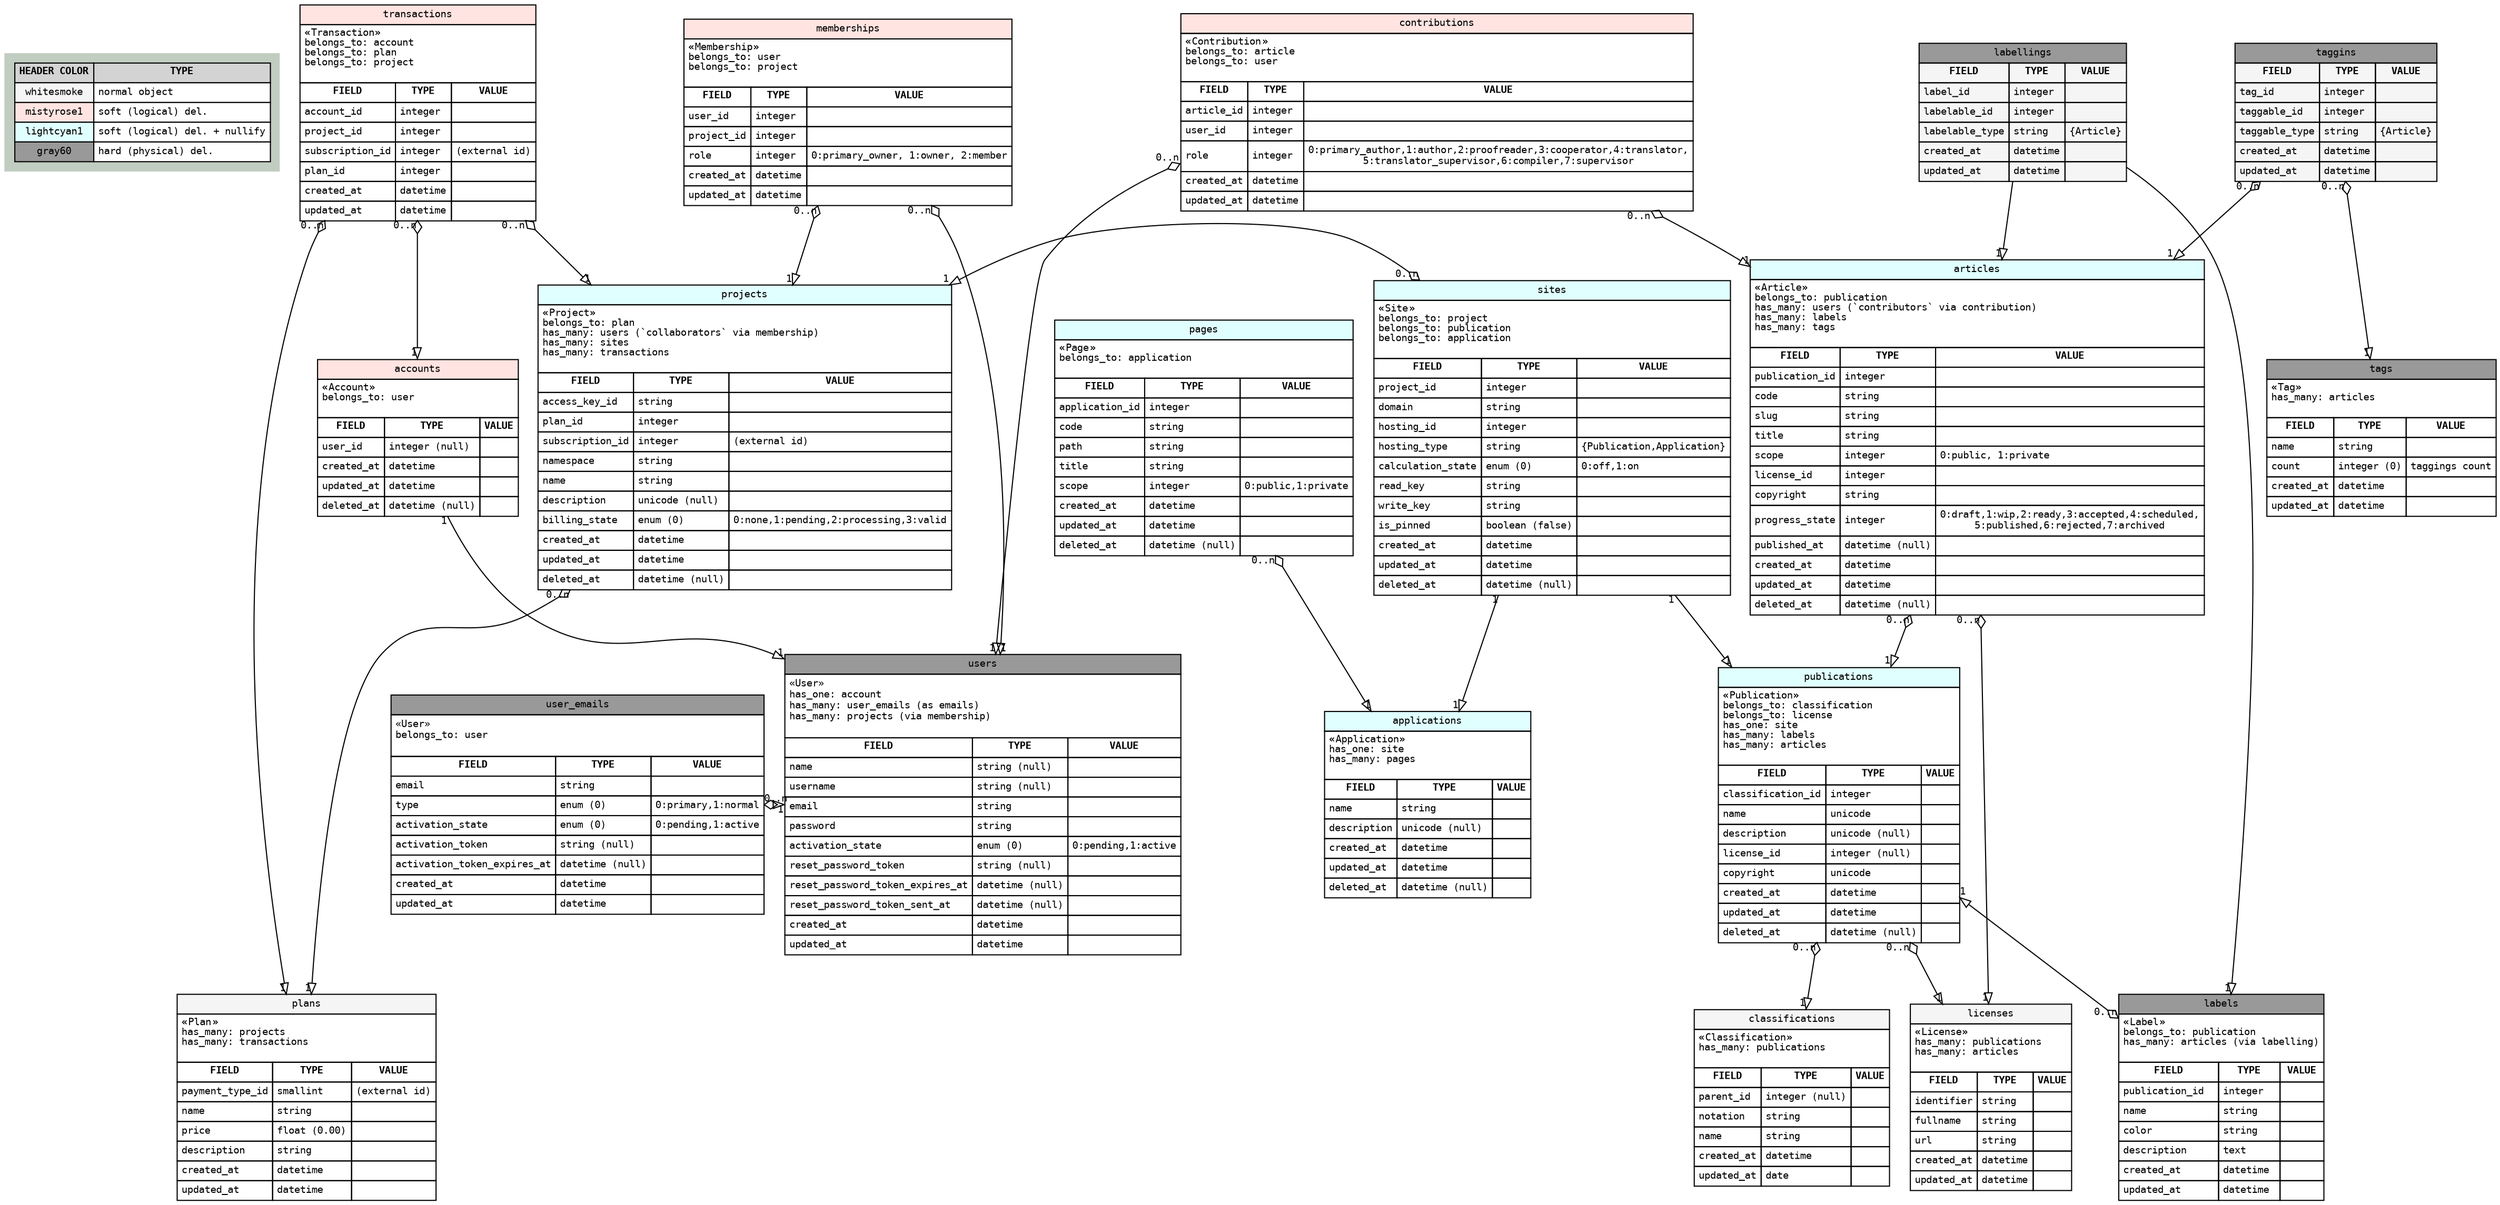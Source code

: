 digraph DB {
  /**
   * Links
   *
   * - [Color Names | Graphviz](http://graphviz.org/content/color-names)
   *
   * How to make
   *
   * ```zsh
   * % dot -T png er.dot > er.png; feh er.png
   * ```
   */

  // Style
  graph [fontname = "DejaVuSansMono"; fontsize = 9];
  node  [fontname = "DejaVuSansMono"; fontsize = 9];
  edge  [fontname = "DejaVuSansMono"; fontsize = 9];

  // Node
  node [ // object
    shape   = record
    rankdir = LR
  ]

  _Legend [
    label = <<table border="0" cellspacing="0" cellpadding="3">
      <tr>
        <td border="1" align="center" bgcolor="lightgray"><b>HEADER COLOR</b></td>
        <td border="1" align="center" bgcolor="lightgray"><b>TYPE</b></td>
      </tr>
      <tr>
        <td border="1" align="center" bgcolor="whitesmoke">whitesmoke</td>
        <td border="1" align="left" bgcolor="white">normal object</td>
      </tr>
      <tr>
        <td border="1" align="center" bgcolor="mistyrose1">mistyrose1</td>
        <td border="1" align="left" bgcolor="white">soft (logical) del.</td>
      </tr>
      <tr>
        <td border="1" align="center" bgcolor="lightcyan1">lightcyan1</td>
        <td border="1" align="left" bgcolor="white">soft (logical) del. + nullify</td>
      </tr>
      <tr>
        <td border="1" align="center" bgcolor="gray60">gray60</td>
        <td border="1" align="left" bgcolor="white">hard (physical) del.</td>
      </tr>
    </table>>
    shape     = "none"
    style     = "filled"
    margin    = "0.13,0.13"
    fontcolor = "black"
    fillcolor = "honeydew3"
  ]

  User [
    // signed up user
    label = <<table border="0" cellspacing="0" cellpadding="3">
      <tr><td border="1" colspan="3" align="center" bgcolor="gray60">users</td></tr>
      <tr>
        <td border="1" colspan="3" align="left">
«User»<br align="left"/>
has_one: account<br align="left"/>
has_many: user_emails (as emails)<br align="left"/>
has_many: projects (via membership)<br align="left"/>
        </td>
      </tr>
      <tr>
        <td border="1" align="center"><b>FIELD</b></td>
        <td border="1" align="center"><b>TYPE</b></td>
        <td border="1" align="center"><b>VALUE</b></td>
      </tr>
      <tr>
        <td border="1" align="left">name</td>
        <td border="1" align="left">string (null)</td>
        <td border="1" align="left"></td>
      </tr>
      <tr>
        <td border="1" align="left">username</td>
        <td border="1" align="left">string (null)</td>
        <td border="1" align="left"></td>
      </tr>
      <tr>
        <td border="1" align="left">email</td>
        <td border="1" align="left">string</td>
        <td border="1" align="left"></td>
      </tr>
      <tr>
        <td border="1" align="left">password</td>
        <td border="1" align="left">string</td>
        <td border="1" align="left"></td>
      </tr>
      <tr>
        <td border="1" align="left">activation_state</td>
        <td border="1" align="left">enum (0)</td>
        <td border="1" align="left">0:pending,1:active</td>
      </tr>
      <tr>
        <td border="1" align="left">reset_password_token</td>
        <td border="1" align="left">string (null)</td>
        <td border="1" align="left"></td>
      </tr>
      <tr>
        <td border="1" align="left">reset_password_token_expires_at</td>
        <td border="1" align="left">datetime (null)</td>
        <td border="1" align="left"></td>
      </tr>
      <tr>
        <td border="1" align="left">reset_password_token_sent_at</td>
        <td border="1" align="left">datetime (null)</td>
        <td border="1" align="left"></td>
      </tr>
      <tr>
        <td border="1" align="left">created_at</td>
        <td border="1" align="left">datetime</td>
        <td border="1" align="left"></td>
      </tr>
      <tr>
        <td border="1" align="left">updated_at</td>
        <td border="1" align="left">datetime</td>
        <td border="1" align="left"></td>
      </tr>
    </table>>
    shape     = "none"
    style     = ""
    margin    = "0"
    fontcolor = "black"
    fillcolor = ""
  ]

  UserEmail [
    // user's emails
    label = <<table border="0" cellspacing="0" cellpadding="3">
      <tr><td border="1" colspan="3" align="center" bgcolor="gray60">user_emails</td></tr>
      <tr>
        <td border="1" colspan="3" align="left">
«User»<br align="left"/>
belongs_to: user<br align="left"/>
        </td>
      </tr>
      <tr>
        <td border="1" align="center"><b>FIELD</b></td>
        <td border="1" align="center"><b>TYPE</b></td>
        <td border="1" align="center"><b>VALUE</b></td>
      </tr>
      <tr>
        <td border="1" align="left">email</td>
        <td border="1" align="left">string</td>
        <td border="1" align="left"></td>
      </tr>
      <tr>
        <td border="1" align="left">type</td>
        <td border="1" align="left">enum (0)</td>
        <td border="1" align="left">0:primary,1:normal</td>
      </tr>
      <tr>
        <td border="1" align="left">activation_state</td>
        <td border="1" align="left">enum (0)</td>
        <td border="1" align="left">0:pending,1:active</td>
      </tr>
      <tr>
        <td border="1" align="left">activation_token</td>
        <td border="1" align="left">string (null)</td>
        <td border="1" align="left"></td>
      </tr>
      <tr>
        <td border="1" align="left">activation_token_expires_at</td>
        <td border="1" align="left">datetime (null)</td>
        <td border="1" align="left"></td>
      </tr>
      <tr>
        <td border="1" align="left">created_at</td>
        <td border="1" align="left">datetime</td>
        <td border="1" align="left"></td>
      </tr>
      <tr>
        <td border="1" align="left">updated_at</td>
        <td border="1" align="left">datetime</td>
        <td border="1" align="left"></td>
      </tr>
    </table>>
    shape     = "none"
    style     = ""
    margin    = "0"
    fontcolor = "black"
    fillcolor = ""
  ]

  Account [
    // user account
    label = <<table border="0" cellspacing="0" cellpadding="3">
      <tr><td border="1" colspan="3" align="center" bgcolor="mistyrose1">accounts</td></tr>
      <tr>
        <td border="1" colspan="3" align="left">
<b>«</b>Account<b>»</b><br align="left"/>
belongs_to: user<br align="left"/>
        </td>
      </tr>
      <tr>
        <td border="1" align="center"><b>FIELD</b></td>
        <td border="1" align="center"><b>TYPE</b></td>
        <td border="1" align="center"><b>VALUE</b></td>
      </tr>
      <tr>
        <td border="1" align="left">user_id</td>
        <td border="1" align="left">integer (null)</td>
        <td border="1" align="left"></td>
      </tr>
      <tr>
        <td border="1" align="left">created_at</td>
        <td border="1" align="left">datetime</td>
        <td border="1" align="left"></td>
      </tr>
      <tr>
        <td border="1" align="left">updated_at</td>
        <td border="1" align="left">datetime</td>
        <td border="1" align="left"></td>
      </tr>
      <tr>
        <td border="1" align="left">deleted_at</td>
        <td border="1" align="left">datetime (null)</td>
        <td border="1" align="left"></td>
      </tr>
    </table>>
    shape     = "none"
    style     = ""
    margin    = "0"
    fontcolor = "black"
    fillcolor = ""
  ]

  Contribution [
    // relation for user and article
    label = <<table border="0" cellspacing="0" cellpadding="3">
      <tr><td border="1" colspan="3" align="center" bgcolor="mistyrose1">contributions</td></tr>
      <tr>
        <td border="1" colspan="3" align="left">
<b>«</b>Contribution<b>»</b><br align="left"/>
belongs_to: article<br align="left"/>
belongs_to: user<br align="left"/>
        </td>
      </tr>
      <tr>
        <td border="1" align="center"><b>FIELD</b></td>
        <td border="1" align="center"><b>TYPE</b></td>
        <td border="1" align="center"><b>VALUE</b></td>
      </tr>
      <tr>
        <td border="1" align="left">article_id</td>
        <td border="1" align="left">integer</td>
        <td border="1" align="left"></td>
      </tr>
      <tr>
        <td border="1" align="left">user_id</td>
        <td border="1" align="left">integer</td>
        <td border="1" align="left"></td>
      </tr>
      <tr>
        <td border="1" align="left">role</td>
        <td border="1" align="left">integer</td>
        <td border="1" align="left">
0:primary_author,1:author,2:proofreader,3:cooperator,4:translator,<br/>
5:translator_supervisor,6:compiler,7:supervisor</td>
      </tr>
      <tr>
        <td border="1" align="left">created_at</td>
        <td border="1" align="left">datetime</td>
        <td border="1" align="left"></td>
      </tr>
      <tr>
        <td border="1" align="left">updated_at</td>
        <td border="1" align="left">datetime</td>
        <td border="1" align="left"></td>
      </tr>
    </table>>
    shape     = "none"
    style     = ""
    margin    = "0"
    fontcolor = "black"
    fillcolor = ""
  ]

  Membership [
    // relation for user and project
    label = <<table border="0" cellspacing="0" cellpadding="3">
      <tr><td border="1" colspan="3" align="center" bgcolor="mistyrose1">memberships</td></tr>
      <tr>
        <td border="1" colspan="3" align="left">
<b>«</b>Membership<b>»</b><br align="left"/>
belongs_to: user<br align="left"/>
belongs_to: project<br align="left"/>
        </td>
      </tr>
      <tr>
        <td border="1" align="center"><b>FIELD</b></td>
        <td border="1" align="center"><b>TYPE</b></td>
        <td border="1" align="center"><b>VALUE</b></td>
      </tr>
      <tr>
        <td border="1" align="left">user_id</td>
        <td border="1" align="left">integer</td>
        <td border="1" align="left"></td>
      </tr>
      <tr>
        <td border="1" align="left">project_id</td>
        <td border="1" align="left">integer</td>
        <td border="1" align="left"></td>
      </tr>
      <tr>
        <td border="1" align="left">role</td>
        <td border="1" align="left">integer</td>
        <td border="1" align="left">0:primary_owner, 1:owner, 2:member</td>
      </tr>
      <tr>
        <td border="1" align="left">created_at</td>
        <td border="1" align="left">datetime</td>
        <td border="1" align="left"></td>
      </tr>
      <tr>
        <td border="1" align="left">updated_at</td>
        <td border="1" align="left">datetime</td>
        <td border="1" align="left"></td>
      </tr>
    </table>>
    shape     = "none"
    style     = ""
    margin    = "0"
    fontcolor = "black"
    fillcolor = ""
  ]

  Plan [
    // the plan for project
    label = <<table border="0" cellspacing="0" cellpadding="3">
      <tr><td border="1" colspan="3" align="center" bgcolor="whitesmoke">plans</td></tr>
      <tr>
        <td border="1" colspan="3" align="left">
<b>«</b>Plan<b>»</b><br align="left"/>
has_many: projects<br align="left"/>
has_many: transactions<br align="left"/>
        </td>
      </tr>
      <tr>
        <td border="1" align="center"><b>FIELD</b></td>
        <td border="1" align="center"><b>TYPE</b></td>
        <td border="1" align="center"><b>VALUE</b></td>
      </tr>
      <tr>
        <td border="1" align="left">payment_type_id</td>
        <td border="1" align="left">smallint</td>
        <td border="1" align="left">(external id)</td>
      </tr>
      <tr>
        <td border="1" align="left">name</td>
        <td border="1" align="left">string</td>
        <td border="1" align="left"></td>
      </tr>
      <tr>
        <td border="1" align="left">price</td>
        <td border="1" align="left">float (0.00)</td>
        <td border="1" align="left"></td>
      </tr>
      <tr>
        <td border="1" align="left">description</td>
        <td border="1" align="left">string</td>
        <td border="1" align="left"></td>
      </tr>
      <tr>
        <td border="1" align="left">created_at</td>
        <td border="1" align="left">datetime</td>
        <td border="1" align="left"></td>
      </tr>
      <tr>
        <td border="1" align="left">updated_at</td>
        <td border="1" align="left">datetime</td>
        <td border="1" align="left"></td>
      </tr>
    </table>>
    shape     = "none"
    style     = ""
    margin    = "0"
    fontcolor = "black"
    fillcolor = ""
  ]

  Project [
    // the project
    label = <<table border="0" cellspacing="0" cellpadding="3">
      <tr><td border="1" colspan="3" align="center" bgcolor="lightcyan1">projects</td></tr>
      <tr>
        <td border="1" colspan="3" align="left">
<b>«</b>Project<b>»</b><br align="left"/>
belongs_to: plan<br align="left"/>
has_many: users (`collaborators` via membership)<br align="left"/>
has_many: sites<br align="left"/>
has_many: transactions<br align="left"/>
        </td>
      </tr>
      <tr>
        <td border="1" align="center"><b>FIELD</b></td>
        <td border="1" align="center"><b>TYPE</b></td>
        <td border="1" align="center"><b>VALUE</b></td>
      </tr>
      <tr>
        <td border="1" align="left">access_key_id</td>
        <td border="1" align="left">string</td>
        <td border="1" align="left"></td>
      </tr>
      <tr>
        <td border="1" align="left">plan_id</td>
        <td border="1" align="left">integer</td>
        <td border="1" align="left"></td>
      </tr>
      <tr>
        <td border="1" align="left">subscription_id</td>
        <td border="1" align="left">integer</td>
        <td border="1" align="left">(external id)</td>
      </tr>
      <tr>
        <td border="1" align="left">namespace</td>
        <td border="1" align="left">string</td>
        <td border="1" align="left"></td>
      </tr>
      <tr>
        <td border="1" align="left">name</td>
        <td border="1" align="left">string</td>
        <td border="1" align="left"></td>
      </tr>
      <tr>
        <td border="1" align="left">description</td>
        <td border="1" align="left">unicode (null)</td>
        <td border="1" align="left"></td>
      </tr>
      <tr>
        <td border="1" align="left">billing_state</td>
        <td border="1" align="left">enum (0)</td>
        <td border="1" align="left">0:none,1:pending,2:processing,3:valid</td>
      </tr>
      <tr>
        <td border="1" align="left">created_at</td>
        <td border="1" align="left">datetime</td>
        <td border="1" align="left"></td>
      </tr>
      <tr>
        <td border="1" align="left">updated_at</td>
        <td border="1" align="left">datetime</td>
        <td border="1" align="left"></td>
      </tr>
      <tr>
        <td border="1" align="left">deleted_at</td>
        <td border="1" align="left">datetime (null)</td>
        <td border="1" align="left"></td>
      </tr>
    </table>>
    shape     = "none"
    style     = ""
    margin    = "0"
    fontcolor = "black"
    fillcolor = ""
  ]

  Site [
    // external publication
    label = <<table border="0" cellspacing="0" cellpadding="3">
      <tr><td border="1" colspan="3" align="center" bgcolor="lightcyan1">sites</td></tr>
      <tr>
        <td border="1" colspan="3" align="left">
<b>«</b>Site<b>»</b><br align="left"/>
belongs_to: project<br align="left"/>
belongs_to: publication<br align="left"/>
belongs_to: application<br align="left"/>
        </td>
      </tr>
      <tr>
        <td border="1" align="center"><b>FIELD</b></td>
        <td border="1" align="center"><b>TYPE</b></td>
        <td border="1" align="center"><b>VALUE</b></td>
      </tr>
      <tr>
        <td border="1" align="left">project_id</td>
        <td border="1" align="left">integer</td>
        <td border="1" align="left"></td>
      </tr>
      <tr>
        <td border="1" align="left">domain</td>
        <td border="1" align="left">string</td>
        <td border="1" align="left"></td>
      </tr>
      <tr>
        <td border="1" align="left">hosting_id</td>
        <td border="1" align="left">integer</td>
        <td border="1" align="left"></td>
      </tr>
      <tr>
        <td border="1" align="left">hosting_type</td>
        <td border="1" align="left">string</td>
        <td border="1" align="left">{Publication,Application}</td>
      </tr>
      <tr>
        <td border="1" align="left">calculation_state</td>
        <td border="1" align="left">enum (0)</td>
        <td border="1" align="left">0:off,1:on</td>
      </tr>
      <tr>
        <td border="1" align="left">read_key</td>
        <td border="1" align="left">string</td>
        <td border="1" align="left"></td>
      </tr>
      <tr>
        <td border="1" align="left">write_key</td>
        <td border="1" align="left">string</td>
        <td border="1" align="left"></td>
      </tr>
      <tr>
        <td border="1" align="left">is_pinned</td>
        <td border="1" align="left">boolean (false)</td>
        <td border="1" align="left"></td>
      </tr>
      <tr>
        <td border="1" align="left">created_at</td>
        <td border="1" align="left">datetime</td>
        <td border="1" align="left"></td>
      </tr>
      <tr>
        <td border="1" align="left">updated_at</td>
        <td border="1" align="left">datetime</td>
        <td border="1" align="left"></td>
      </tr>
      <tr>
        <td border="1" align="left">deleted_at</td>
        <td border="1" align="left">datetime (null)</td>
        <td border="1" align="left"></td>
      </tr>
    </table>>
    shape     = "none"
    style     = ""
    margin    = "0"
    fontcolor = "black"
    fillcolor = ""
  ]

  Application [
    // the webpage belongs to (external) publication
    label = <<table border="0" cellspacing="0" cellpadding="3">
      <tr><td border="1" colspan="3" align="center" bgcolor="lightcyan1">applications</td></tr>
      <tr>
        <td border="1" colspan="3" align="left">
<b>«</b>Application<b>»</b><br align="left"/>
has_one: site<br align="left"/>
has_many: pages<br align="left"/>
        </td>
      </tr>
      <tr>
        <td border="1" align="center"><b>FIELD</b></td>
        <td border="1" align="center"><b>TYPE</b></td>
        <td border="1" align="center"><b>VALUE</b></td>
      </tr>
      <tr>
        <td border="1" align="left">name</td>
        <td border="1" align="left">string</td>
        <td border="1" align="left"></td>
      </tr>
      <tr>
        <td border="1" align="left">description</td>
        <td border="1" align="left">unicode (null)</td>
        <td border="1" align="left"></td>
      </tr>
      <tr>
        <td border="1" align="left">created_at</td>
        <td border="1" align="left">datetime</td>
        <td border="1" align="left"></td>
      </tr>
      <tr>
        <td border="1" align="left">updated_at</td>
        <td border="1" align="left">datetime</td>
        <td border="1" align="left"></td>
      </tr>
      <tr>
        <td border="1" align="left">deleted_at</td>
        <td border="1" align="left">datetime (null)</td>
        <td border="1" align="left"></td>
      </tr>
    </table>>
    shape     = "none"
    style     = ""
    margin    = "0"
    fontcolor = "black"
    fillcolor = ""
  ]

  Page [
    // the webpage belongs to application
    label = <<table border="0" cellspacing="0" cellpadding="3">
      <tr><td border="1" colspan="3" align="center" bgcolor="lightcyan1">pages</td></tr>
      <tr>
        <td border="1" colspan="3" align="left">
<b>«</b>Page<b>»</b><br align="left"/>
belongs_to: application<br align="left"/>
        </td>
      </tr>
      <tr>
        <td border="1" align="center"><b>FIELD</b></td>
        <td border="1" align="center"><b>TYPE</b></td>
        <td border="1" align="center"><b>VALUE</b></td>
      </tr>
      <tr>
        <td border="1" align="left">application_id</td>
        <td border="1" align="left">integer</td>
        <td border="1" align="left"></td>
      </tr>
      <tr>
        <td border="1" align="left">code</td>
        <td border="1" align="left">string</td>
        <td border="1" align="left"></td>
      </tr>
      <tr>
        <td border="1" align="left">path</td>
        <td border="1" align="left">string</td>
        <td border="1" align="left"></td>
      </tr>
      <tr>
        <td border="1" align="left">title</td>
        <td border="1" align="left">string</td>
        <td border="1" align="left"></td>
      </tr>
      <tr>
        <td border="1" align="left">scope</td>
        <td border="1" align="left">integer</td>
        <td border="1" align="left">0:public,1:private</td>
      </tr>
      <tr>
        <td border="1" align="left">created_at</td>
        <td border="1" align="left">datetime</td>
        <td border="1" align="left"></td>
      </tr>
      <tr>
        <td border="1" align="left">updated_at</td>
        <td border="1" align="left">datetime</td>
        <td border="1" align="left"></td>
      </tr>
      <tr>
        <td border="1" align="left">deleted_at</td>
        <td border="1" align="left">datetime (null)</td>
        <td border="1" align="left"></td>
      </tr>
    </table>>
    shape     = "none"
    style     = ""
    margin    = "0"
    fontcolor = "black"
    fillcolor = ""
  ]

  Publication [
    // the publication which has articles
    label = <<table border="0" cellspacing="0" cellpadding="3">
      <tr><td border="1" colspan="3" align="center" bgcolor="lightcyan1">publications</td></tr>
      <tr>
        <td border="1" colspan="3" align="left">
<b>«</b>Publication<b>»</b><br align="left"/>
belongs_to: classification<br align="left"/>
belongs_to: license<br align="left"/>
has_one: site<br align="left"/>
has_many: labels<br align="left"/>
has_many: articles<br align="left"/>
        </td>
      </tr>
      <tr>
        <td border="1" align="center"><b>FIELD</b></td>
        <td border="1" align="center"><b>TYPE</b></td>
        <td border="1" align="center"><b>VALUE</b></td>
      </tr>
      <tr>
        <td border="1" align="left">classification_id</td>
        <td border="1" align="left">integer</td>
        <td border="1" align="left"></td>
      </tr>
      <tr>
        <td border="1" align="left">name</td>
        <td border="1" align="left">unicode</td>
        <td border="1" align="left"></td>
      </tr>
      <tr>
        <td border="1" align="left">description</td>
        <td border="1" align="left">unicode (null)</td>
        <td border="1" align="left"></td>
      </tr>
      <tr>
        <td border="1" align="left">license_id</td>
        <td border="1" align="left">integer (null)</td>
        <td border="1" align="left"></td>
      </tr>
      <tr>
        <td border="1" align="left">copyright</td>
        <td border="1" align="left">unicode</td>
        <td border="1" align="left"></td>
      </tr>
      <tr>
        <td border="1" align="left">created_at</td>
        <td border="1" align="left">datetime</td>
        <td border="1" align="left"></td>
      </tr>
      <tr>
        <td border="1" align="left">updated_at</td>
        <td border="1" align="left">datetime</td>
        <td border="1" align="left"></td>
      </tr>
      <tr>
        <td border="1" align="left">deleted_at</td>
        <td border="1" align="left">datetime (null)</td>
        <td border="1" align="left"></td>
      </tr>
    </table>>
    shape     = "none"
    style     = ""
    margin    = "0"
    fontcolor = "black"
    fillcolor = ""
  ]

  Article [
    // published articles
    label = <<table border="0" cellspacing="0" cellpadding="3">
      <tr><td border="1" colspan="3" align="center" bgcolor="lightcyan1">articles</td></tr>
      <tr>
        <td border="1" colspan="3" align="left">
<b>«</b>Article<b>»</b><br align="left"/>
belongs_to: publication<br align="left"/>
has_many: users (`contributors` via contribution)<br align="left"/>
has_many: labels<br align="left"/>
has_many: tags<br align="left"/>
        </td>
      </tr>
      <tr>
        <td border="1" align="center"><b>FIELD</b></td>
        <td border="1" align="center"><b>TYPE</b></td>
        <td border="1" align="center"><b>VALUE</b></td>
      </tr>
      <tr>
        <td border="1" align="left">publication_id</td>
        <td border="1" align="left">integer</td>
        <td border="1" align="left"></td>
      </tr>
      <tr>
        <td border="1" align="left">code</td>
        <td border="1" align="left">string</td>
        <td border="1" align="left"></td>
      </tr>
      <tr>
        <td border="1" align="left">slug</td>
        <td border="1" align="left">string</td>
        <td border="1" align="left"></td>
      </tr>
      <tr>
        <td border="1" align="left">title</td>
        <td border="1" align="left">string</td>
        <td border="1" align="left"></td>
      </tr>
      <tr>
        <td border="1" align="left">scope</td>
        <td border="1" align="left">integer</td>
        <td border="1" align="left">0:public, 1:private</td>
      </tr>
      <tr>
        <td border="1" align="left">license_id</td>
        <td border="1" align="left">integer</td>
        <td border="1" align="left"></td>
      </tr>
      <tr>
        <td border="1" align="left">copyright</td>
        <td border="1" align="left">string</td>
        <td border="1" align="left"></td>
      </tr>
      <tr>
        <td border="1" align="left">progress_state</td>
        <td border="1" align="left">integer</td>
        <td border="1" align="left">
0:draft,1:wip,2:ready,3:accepted,4:scheduled,<br/>
5:published,6:rejected,7:archived</td>
      </tr>
      <tr>
        <td border="1" align="left">published_at</td>
        <td border="1" align="left">datetime (null)</td>
        <td border="1" align="left"></td>
      </tr>
      <tr>
        <td border="1" align="left">created_at</td>
        <td border="1" align="left">datetime</td>
        <td border="1" align="left"></td>
      </tr>
      <tr>
        <td border="1" align="left">updated_at</td>
        <td border="1" align="left">datetime</td>
        <td border="1" align="left"></td>
      </tr>
      <tr>
        <td border="1" align="left">deleted_at</td>
        <td border="1" align="left">datetime (null)</td>
        <td border="1" align="left"></td>
      </tr>
    </table>>
    shape     = "none"
    style     = ""
    margin    = "0"
    fontcolor = "black"
    fillcolor = ""
  ]

  Classification [
    // the classification of bublication (UDC)
    label = <<table border="0" cellspacing="0" cellpadding="3">
      <tr><td border="1" colspan="3" align="center" bgcolor="whitesmoke">classifications</td></tr>
      <tr>
        <td border="1" colspan="3" align="left">
<b>«</b>Classification<b>»</b><br align="left"/>
has_many: publications<br align="left"/>
        </td>
      </tr>
      <tr>
        <td border="1" align="center"><b>FIELD</b></td>
        <td border="1" align="center"><b>TYPE</b></td>
        <td border="1" align="center"><b>VALUE</b></td>
      </tr>
      <tr>
        <td border="1" align="left">parent_id</td>
        <td border="1" align="left">integer (null)</td>
        <td border="1" align="left"></td>
      </tr>
      <tr>
        <td border="1" align="left">notation</td>
        <td border="1" align="left">string</td>
        <td border="1" align="left"></td>
      </tr>
      <tr>
        <td border="1" align="left">name</td>
        <td border="1" align="left">string</td>
        <td border="1" align="left"></td>
      </tr>
      <tr>
        <td border="1" align="left">created_at</td>
        <td border="1" align="left">datetime</td>
        <td border="1" align="left"></td>
      </tr>
      <tr>
        <td border="1" align="left">updated_at</td>
        <td border="1" align="left">date</td>
        <td border="1" align="left"></td>
      </tr>
    </table>>
    shape     = "none"
    style     = ""
    margin    = "0"
    fontcolor = "black"
    fillcolor = ""
  ]

  Label [
    // labels for articles by publication
    label = <<table border="0" cellspacing="0" cellpadding="3">
      <tr><td border="1" colspan="3" align="center" bgcolor="gray60">labels</td></tr>
      <tr>
        <td border="1" colspan="3" align="left">
<b>«</b>Label<b>»</b><br align="left"/>
belongs_to: publication<br align="left"/>
has_many: articles (via labelling)<br align="left"/>
        </td>
      </tr>
      <tr>
        <td border="1" align="center"><b>FIELD</b></td>
        <td border="1" align="center"><b>TYPE</b></td>
        <td border="1" align="center"><b>VALUE</b></td>
      </tr>
      <tr>
        <td border="1" align="left">publication_id</td>
        <td border="1" align="left">integer</td>
        <td border="1" align="left"></td>
      </tr>
      <tr>
        <td border="1" align="left">name</td>
        <td border="1" align="left">string</td>
        <td border="1" align="left"></td>
      </tr>
      <tr>
        <td border="1" align="left">color</td>
        <td border="1" align="left">string</td>
        <td border="1" align="left"></td>
      </tr>
      <tr>
        <td border="1" align="left">description</td>
        <td border="1" align="left">text</td>
        <td border="1" align="left"></td>
      </tr>
      <tr>
        <td border="1" align="left">created_at</td>
        <td border="1" align="left">datetime</td>
        <td border="1" align="left"></td>
      </tr>
      <tr>
        <td border="1" align="left">updated_at</td>
        <td border="1" align="left">datetime</td>
        <td border="1" align="left"></td>
      </tr>
    </table>>
    shape     = "none"
    style     = ""
    margin    = "0"
    fontcolor = "black"
    fillcolor = ""
  ]

  Tag [
    // global tags on application
    label = <<table border="0" cellspacing="0" cellpadding="3">
      <tr><td border="1" colspan="3" align="center" bgcolor="gray60">tags</td></tr>
      <tr>
        <td border="1" colspan="3" align="left">
<b>«</b>Tag<b>»</b><br align="left"/>
has_many: articles<br align="left"/>
        </td>
      </tr>
      <tr>
        <td border="1" align="center"><b>FIELD</b></td>
        <td border="1" align="center"><b>TYPE</b></td>
        <td border="1" align="center"><b>VALUE</b></td>
      </tr>
      <tr>
        <td border="1" align="left">name</td>
        <td border="1" align="left">string</td>
        <td border="1" align="left"></td>
      </tr>
      <tr>
        <td border="1" align="left">count</td>
        <td border="1" align="left">integer (0)</td>
        <td border="1" align="left">taggings count</td>
      </tr>
      <tr>
        <td border="1" align="left">created_at</td>
        <td border="1" align="left">datetime</td>
        <td border="1" align="left"></td>
      </tr>
      <tr>
        <td border="1" align="left">updated_at</td>
        <td border="1" align="left">datetime</td>
        <td border="1" align="left"></td>
      </tr>
    </table>>
    shape     = "none"
    style     = ""
    margin    = "0"
    fontcolor = "black"
    fillcolor = ""
  ]

  Transaction [
    // histories of payment transactions
    label = <<table border="0" cellspacing="0" cellpadding="3">
      <tr><td border="1" colspan="3" align="center" bgcolor="mistyrose1">transactions</td></tr>
      <tr>
        <td border="1" colspan="3" align="left">
<b>«</b>Transaction<b>»</b><br align="left"/>
belongs_to: account<br align="left"/>
belongs_to: plan<br align="left"/>
belongs_to: project<br align="left"/>
        </td>
      </tr>
      <tr>
        <td border="1" align="center"><b>FIELD</b></td>
        <td border="1" align="center"><b>TYPE</b></td>
        <td border="1" align="center"><b>VALUE</b></td>
      </tr>
      <tr>
        <td border="1" align="left">account_id</td>
        <td border="1" align="left">integer</td>
        <td border="1" align="left"></td>
      </tr>
      <tr>
        <td border="1" align="left">project_id</td>
        <td border="1" align="left">integer</td>
        <td border="1" align="left"></td>
      </tr>
      <tr>
        <td border="1" align="left">subscription_id</td>
        <td border="1" align="left">integer</td>
        <td border="1" align="left">(external id)</td>
      </tr>
      <tr>
        <td border="1" align="left">plan_id</td>
        <td border="1" align="left">integer</td>
        <td border="1" align="left"></td>
      </tr>
      <tr>
        <td border="1" align="left">created_at</td>
        <td border="1" align="left">datetime</td>
        <td border="1" align="left"></td>
      </tr>
      <tr>
        <td border="1" align="left">updated_at</td>
        <td border="1" align="left">datetime</td>
        <td border="1" align="left"></td>
      </tr>
    </table>>
    shape     = "none"
    style     = ""
    margin    = "0"
    fontcolor = "black"
    fillcolor = ""
  ]

  edge [ // table
    shape   = record
    rankdir = LR
  ]

  Labelling [
    // relation for label and some objects (labelable)
    label = <<table border="0" cellspacing="0" cellpadding="3">
      <tr><td border="1" colspan="3" align="center" bgcolor="gray60">labellings</td></tr>
      <tr>
        <td border="1" align="center"><b>FIELD</b></td>
        <td border="1" align="center"><b>TYPE</b></td>
        <td border="1" align="center"><b>VALUE</b></td>
      </tr>
      <tr>
        <td border="1" align="left">label_id</td>
        <td border="1" align="left">integer</td>
        <td border="1" align="left"></td>
      </tr>
      <tr>
        <td border="1" align="left">labelable_id</td>
        <td border="1" align="left">integer</td>
        <td border="1" align="left"></td>
      </tr>
      <tr>
        <td border="1" align="left">labelable_type</td>
        <td border="1" align="left">string</td>
        <td border="1" align="left">{Article}</td>
      </tr>
      <tr>
        <td border="1" align="left">created_at</td>
        <td border="1" align="left">datetime</td>
        <td border="1" align="left"></td>
      </tr>
      <tr>
        <td border="1" align="left">updated_at</td>
        <td border="1" align="left">datetime</td>
        <td border="1" align="left"></td>
      </tr>
    </table>>
    shape     = "none"
    style     = "filled"
    margin    = "0"
    fontcolor = "black"
    fillcolor = "whitesmoke"
  ]

  License [
    // the licenses for publication and article
    label = <<table border="0" cellspacing="0" cellpadding="3">
      <tr><td border="1" colspan="3" align="center" bgcolor="whitesmoke">licenses</td></tr>
      <tr>
        <td border="1" colspan="3" align="left">
<b>«</b>License<b>»</b><br align="left"/>
has_many: publications<br align="left"/>
has_many: articles<br align="left"/>
        </td>
      </tr>
      <tr>
        <td border="1" align="center"><b>FIELD</b></td>
        <td border="1" align="center"><b>TYPE</b></td>
        <td border="1" align="center"><b>VALUE</b></td>
      </tr>
      <tr>
        <td border="1" align="left">identifier</td>
        <td border="1" align="left">string</td>
        <td border="1" align="left"></td>
      </tr>
      <tr>
        <td border="1" align="left">fullname</td>
        <td border="1" align="left">string</td>
        <td border="1" align="left"></td>
      </tr>
      <tr>
        <td border="1" align="left">url</td>
        <td border="1" align="left">string</td>
        <td border="1" align="left"></td>
      </tr>
      <tr>
        <td border="1" align="left">created_at</td>
        <td border="1" align="left">datetime</td>
        <td border="1" align="left"></td>
      </tr>
      <tr>
        <td border="1" align="left">updated_at</td>
        <td border="1" align="left">datetime</td>
        <td border="1" align="left"></td>
      </tr>
    </table>>
    shape     = "none"
    style     = ""
    margin    = "0"
    fontcolor = "black"
    fillcolor = ""
  ]

  Tagging [
    // relation for tag and objects (taggable)
    label = <<table border="0" cellspacing="0" cellpadding="3">
      <tr><td border="1" colspan="3" align="center" bgcolor="gray60">taggins</td></tr>
      <tr>
        <td border="1" align="center"><b>FIELD</b></td>
        <td border="1" align="center"><b>TYPE</b></td>
        <td border="1" align="center"><b>VALUE</b></td>
      </tr>
      <tr>
        <td border="1" align="left">tag_id</td>
        <td border="1" align="left">integer</td>
        <td border="1" align="left"></td>
      </tr>
      <tr>
        <td border="1" align="left">taggable_id</td>
        <td border="1" align="left">integer</td>
        <td border="1" align="left"></td>
      </tr>
      <tr>
        <td border="1" align="left">taggable_type</td>
        <td border="1" align="left">string</td>
        <td border="1" align="left">{Article}</td>
      </tr>
      <tr>
        <td border="1" align="left">created_at</td>
        <td border="1" align="left">datetime</td>
        <td border="1" align="left"></td>
      </tr>
      <tr>
        <td border="1" align="left">updated_at</td>
        <td border="1" align="left">datetime</td>
        <td border="1" align="left"></td>
      </tr>
    </table>>
    shape     = "none"
    style     = "filled"
    margin    = "0"
    fontcolor = "black"
    fillcolor = "whitesmoke"
  ]

  // Relation
  edge [ // belongs_to -> has_many
    arrowhead = empty
    arrowtail = odiamond
    headlabel = "1"
    taillabel = "0..n"
    dir       = both
  ]

  UserEmail -> User

  Membership -> User
  Membership -> Project

  Article  -> Publication
  Page     -> Application

  Article  -> License

  Contribution -> Article
  Contribution -> User

  Publication -> Classification
  Publication -> License
  Label -> Publication

  Tagging -> Tag
  Tagging -> Article

  Site -> Project

  Project -> Plan

  Transaction -> Account
  Transaction -> Plan
  Transaction -> Project

  edge [ // belongs_to -> has_one
    arrowhead = empty
    arrowtail = none
    headlabel = "1"
    taillabel = "1"
    dir       = both
  ]

  Site -> Publication
  Site -> Application

  Account -> User

  edge [ // has_many <-> has_many
    arrowhead = odiamond
    arrowtail = odiamond
    headlabel = ""
    taillabel = ""
    dir       = both
  ]

  edge [ // has_many
    arrowhead = odiamond
    arrowtail = none
    headlabel = ""
    taillabel = ""
    dir       = both
  ]

  edge [ // belongs_to
    arrowhead = empty
    arrowtail = none
    headlabel = "1"
    taillabel = ""
    dir       = both
  ]

  Labelling -> Label
  Labelling -> Article

  edge [ // has_one
    arrowhead = normal
    arrowtail = none
    headlabel = ""
    taillabel = ""
    dir       = both
  ]

  // Layout
  {rank = same; _Legend};
  {rank = same; User, UserEmail};
  {rank = same; Account};
  {rank = same; Classification, Label};
  {rank = same; Article, Page};
  {rank = same; Membership, Contribution};
  {rank = same; Tag};
  {rank = same; Plan, License};
  {rank = same; Publication, Application};
  {rank = same; Project, Site};
  {rank = same; Transaction};
  {rank = same; Labelling, Tagging};
}

